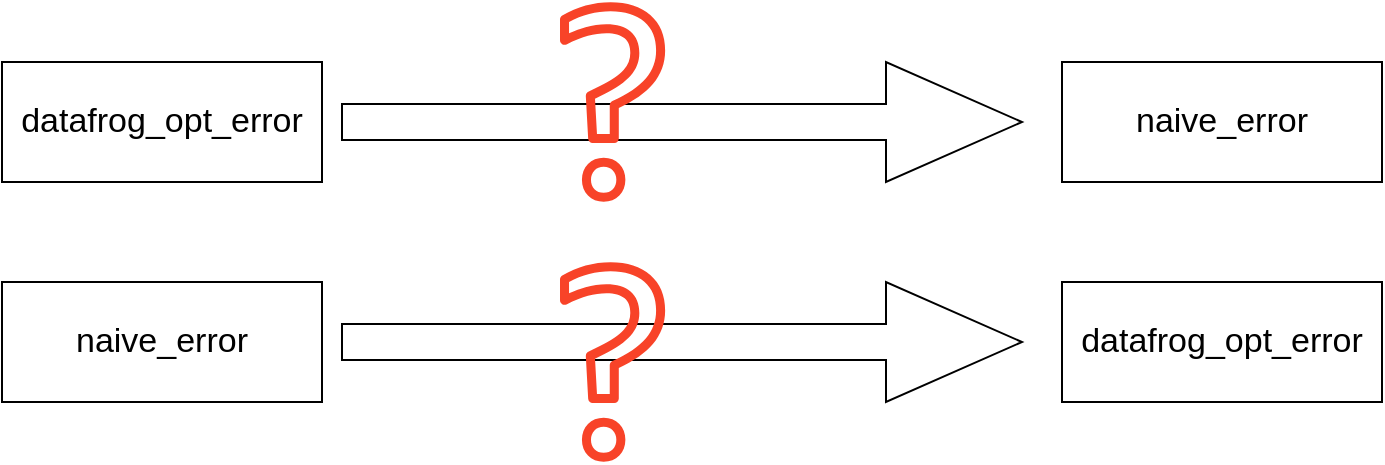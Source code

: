 <mxfile version="15.4.0" type="device"><diagram id="cLAbR4vlAiDw4GNWrHlh" name="Page-1"><mxGraphModel dx="1422" dy="825" grid="1" gridSize="10" guides="1" tooltips="1" connect="1" arrows="1" fold="1" page="1" pageScale="1" pageWidth="850" pageHeight="1100" math="0" shadow="0"><root><mxCell id="0"/><mxCell id="1" parent="0"/><mxCell id="aB1ecYCMUisvdLzucybo-1" value="naive_error" style="rounded=0;whiteSpace=wrap;html=1;fontSize=17;" parent="1" vertex="1"><mxGeometry x="120" y="200" width="160" height="60" as="geometry"/></mxCell><mxCell id="aB1ecYCMUisvdLzucybo-2" value="datafrog_opt_error" style="rounded=0;whiteSpace=wrap;html=1;fontSize=17;" parent="1" vertex="1"><mxGeometry x="650" y="200" width="160" height="60" as="geometry"/></mxCell><mxCell id="aB1ecYCMUisvdLzucybo-13" value="" style="shape=singleArrow;whiteSpace=wrap;html=1;fontSize=17;" parent="1" vertex="1"><mxGeometry x="290" y="200" width="340" height="60" as="geometry"/></mxCell><mxCell id="aB1ecYCMUisvdLzucybo-18" value="datafrog_opt_error" style="rounded=0;whiteSpace=wrap;html=1;fontSize=17;" parent="1" vertex="1"><mxGeometry x="120" y="90" width="160" height="60" as="geometry"/></mxCell><mxCell id="aB1ecYCMUisvdLzucybo-19" value="naive_error" style="rounded=0;whiteSpace=wrap;html=1;fontSize=17;" parent="1" vertex="1"><mxGeometry x="650" y="90" width="160" height="60" as="geometry"/></mxCell><mxCell id="aB1ecYCMUisvdLzucybo-21" value="" style="shape=singleArrow;whiteSpace=wrap;html=1;fontSize=17;" parent="1" vertex="1"><mxGeometry x="290" y="90" width="340" height="60" as="geometry"/></mxCell><mxCell id="W6FykvC9wqoVcB5Ia2cn-1" value="" style="sketch=0;outlineConnect=0;fillColor=#F84328;strokeColor=default;dashed=0;verticalLabelPosition=bottom;verticalAlign=top;align=center;html=1;fontSize=12;fontStyle=0;aspect=fixed;pointerEvents=1;shape=mxgraph.aws4.question;" vertex="1" parent="1"><mxGeometry x="399" y="60" width="52.57" height="100" as="geometry"/></mxCell><mxCell id="W6FykvC9wqoVcB5Ia2cn-3" value="" style="sketch=0;outlineConnect=0;fillColor=#F84328;strokeColor=default;dashed=0;verticalLabelPosition=bottom;verticalAlign=top;align=center;html=1;fontSize=12;fontStyle=0;aspect=fixed;pointerEvents=1;shape=mxgraph.aws4.question;" vertex="1" parent="1"><mxGeometry x="399" y="190" width="52.57" height="100" as="geometry"/></mxCell></root></mxGraphModel></diagram></mxfile>